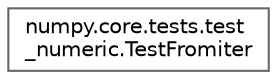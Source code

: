 digraph "Graphical Class Hierarchy"
{
 // LATEX_PDF_SIZE
  bgcolor="transparent";
  edge [fontname=Helvetica,fontsize=10,labelfontname=Helvetica,labelfontsize=10];
  node [fontname=Helvetica,fontsize=10,shape=box,height=0.2,width=0.4];
  rankdir="LR";
  Node0 [id="Node000000",label="numpy.core.tests.test\l_numeric.TestFromiter",height=0.2,width=0.4,color="grey40", fillcolor="white", style="filled",URL="$db/dc4/classnumpy_1_1core_1_1tests_1_1test__numeric_1_1TestFromiter.html",tooltip=" "];
}
